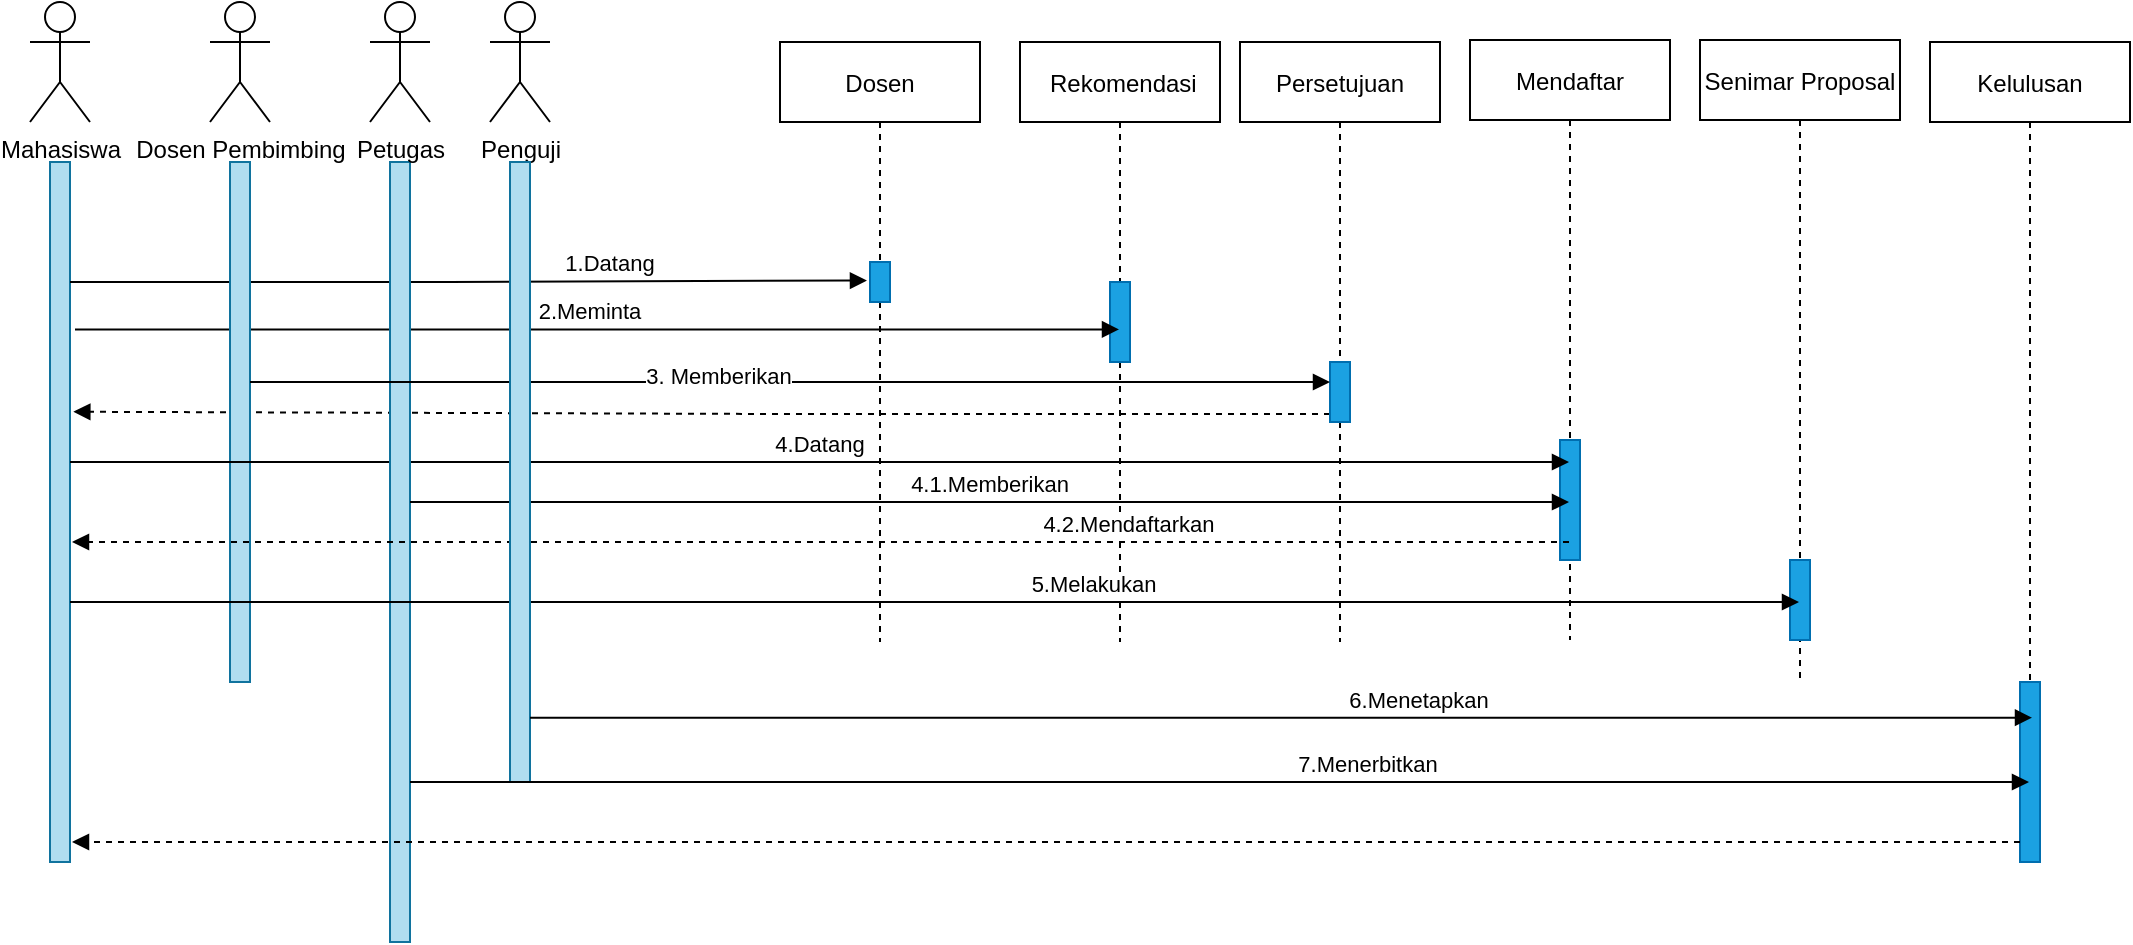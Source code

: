 <mxfile version="14.1.9" type="github" pages="3"><diagram id="kgpKYQtTHZ0yAKxKKP6v" name="sequence"><mxGraphModel dx="1422" dy="794" grid="1" gridSize="10" guides="1" tooltips="1" connect="1" arrows="1" fold="1" page="1" pageScale="1" pageWidth="850" pageHeight="1100" math="0" shadow="0"><root><mxCell id="0"/><mxCell id="1" parent="0"/><mxCell id="zy_zxXAssBgOV5R2Ux8j-31" value="Mahasiswa" style="shape=umlActor;verticalLabelPosition=bottom;verticalAlign=top;html=1;outlineConnect=0;" vertex="1" parent="1"><mxGeometry x="50" y="50" width="30" height="60" as="geometry"/></mxCell><mxCell id="zy_zxXAssBgOV5R2Ux8j-32" value="" style="points=[];perimeter=orthogonalPerimeter;rounded=0;shadow=0;strokeWidth=1;fillColor=#b1ddf0;strokeColor=#10739e;" vertex="1" parent="1"><mxGeometry x="60" y="130" width="10" height="350" as="geometry"/></mxCell><mxCell id="zy_zxXAssBgOV5R2Ux8j-33" value="1.Datang" style="verticalAlign=bottom;endArrow=block;shadow=0;strokeWidth=1;entryX=-0.152;entryY=0.462;entryDx=0;entryDy=0;entryPerimeter=0;" edge="1" parent="1" source="zy_zxXAssBgOV5R2Ux8j-32" target="zy_zxXAssBgOV5R2Ux8j-35"><mxGeometry x="0.355" relative="1" as="geometry"><mxPoint x="70" y="210.0" as="sourcePoint"/><mxPoint x="280" y="210" as="targetPoint"/><Array as="points"><mxPoint x="250" y="190"/></Array><mxPoint as="offset"/></mxGeometry></mxCell><mxCell id="zy_zxXAssBgOV5R2Ux8j-34" value="Dosen" style="shape=umlLifeline;perimeter=lifelinePerimeter;container=1;collapsible=0;recursiveResize=0;rounded=0;shadow=0;strokeWidth=1;" vertex="1" parent="1"><mxGeometry x="425" y="70" width="100" height="300" as="geometry"/></mxCell><mxCell id="zy_zxXAssBgOV5R2Ux8j-35" value="" style="points=[];perimeter=orthogonalPerimeter;rounded=0;shadow=0;strokeWidth=1;fillColor=#1ba1e2;strokeColor=#006EAF;fontColor=#ffffff;" vertex="1" parent="zy_zxXAssBgOV5R2Ux8j-34"><mxGeometry x="45" y="110" width="10" height="20" as="geometry"/></mxCell><mxCell id="zy_zxXAssBgOV5R2Ux8j-38" value=" Rekomendasi" style="shape=umlLifeline;perimeter=lifelinePerimeter;container=1;collapsible=0;recursiveResize=0;rounded=0;shadow=0;strokeWidth=1;" vertex="1" parent="1"><mxGeometry x="545" y="70" width="100" height="300" as="geometry"/></mxCell><mxCell id="zy_zxXAssBgOV5R2Ux8j-39" value="" style="points=[];perimeter=orthogonalPerimeter;rounded=0;shadow=0;strokeWidth=1;fillColor=#1ba1e2;strokeColor=#006EAF;fontColor=#ffffff;" vertex="1" parent="zy_zxXAssBgOV5R2Ux8j-38"><mxGeometry x="45" y="120" width="10" height="40" as="geometry"/></mxCell><mxCell id="zy_zxXAssBgOV5R2Ux8j-71" value="" style="verticalAlign=bottom;endArrow=block;shadow=0;strokeWidth=1;dashed=1;entryX=1.167;entryY=0.496;entryDx=0;entryDy=0;entryPerimeter=0;" edge="1" parent="zy_zxXAssBgOV5R2Ux8j-38"><mxGeometry x="-0.028" relative="1" as="geometry"><mxPoint x="155.0" y="186.0" as="sourcePoint"/><mxPoint x="-473.33" y="184.88" as="targetPoint"/><Array as="points"><mxPoint x="-119.5" y="186"/></Array><mxPoint as="offset"/></mxGeometry></mxCell><mxCell id="zy_zxXAssBgOV5R2Ux8j-40" value="2.Meminta" style="verticalAlign=bottom;endArrow=block;shadow=0;strokeWidth=1;exitX=1.25;exitY=0.282;exitDx=0;exitDy=0;exitPerimeter=0;" edge="1" parent="1"><mxGeometry x="-0.013" relative="1" as="geometry"><mxPoint x="72.5" y="213.7" as="sourcePoint"/><mxPoint x="594.5" y="213.7" as="targetPoint"/><mxPoint as="offset"/></mxGeometry></mxCell><mxCell id="zy_zxXAssBgOV5R2Ux8j-41" value="Dosen Pembimbing" style="shape=umlActor;verticalLabelPosition=bottom;verticalAlign=top;html=1;outlineConnect=0;" vertex="1" parent="1"><mxGeometry x="140" y="50" width="30" height="60" as="geometry"/></mxCell><mxCell id="zy_zxXAssBgOV5R2Ux8j-42" value="" style="points=[];perimeter=orthogonalPerimeter;rounded=0;shadow=0;strokeWidth=1;fillColor=#b1ddf0;strokeColor=#10739e;" vertex="1" parent="1"><mxGeometry x="150" y="130" width="10" height="260" as="geometry"/></mxCell><mxCell id="zy_zxXAssBgOV5R2Ux8j-43" value="Persetujuan" style="shape=umlLifeline;perimeter=lifelinePerimeter;container=1;collapsible=0;recursiveResize=0;rounded=0;shadow=0;strokeWidth=1;" vertex="1" parent="1"><mxGeometry x="655" y="70" width="100" height="300" as="geometry"/></mxCell><mxCell id="zy_zxXAssBgOV5R2Ux8j-44" value="" style="points=[];perimeter=orthogonalPerimeter;rounded=0;shadow=0;strokeWidth=1;fillColor=#1ba1e2;strokeColor=#006EAF;fontColor=#ffffff;" vertex="1" parent="zy_zxXAssBgOV5R2Ux8j-43"><mxGeometry x="45" y="160" width="10" height="30" as="geometry"/></mxCell><mxCell id="zy_zxXAssBgOV5R2Ux8j-47" value="Mendaftar" style="shape=umlLifeline;perimeter=lifelinePerimeter;container=1;collapsible=0;recursiveResize=0;rounded=0;shadow=0;strokeWidth=1;" vertex="1" parent="1"><mxGeometry x="770" y="69" width="100" height="300" as="geometry"/></mxCell><mxCell id="zy_zxXAssBgOV5R2Ux8j-48" value="" style="points=[];perimeter=orthogonalPerimeter;rounded=0;shadow=0;strokeWidth=1;fillColor=#1ba1e2;strokeColor=#006EAF;fontColor=#ffffff;" vertex="1" parent="zy_zxXAssBgOV5R2Ux8j-47"><mxGeometry x="45" y="200" width="10" height="60" as="geometry"/></mxCell><mxCell id="zy_zxXAssBgOV5R2Ux8j-49" value="4.Datang" style="verticalAlign=bottom;endArrow=block;shadow=0;strokeWidth=1;" edge="1" parent="1"><mxGeometry relative="1" as="geometry"><mxPoint x="70" y="280.0" as="sourcePoint"/><mxPoint x="819.5" y="280.0" as="targetPoint"/></mxGeometry></mxCell><mxCell id="zy_zxXAssBgOV5R2Ux8j-50" value="Penguji" style="shape=umlActor;verticalLabelPosition=bottom;verticalAlign=top;html=1;outlineConnect=0;" vertex="1" parent="1"><mxGeometry x="280" y="50" width="30" height="60" as="geometry"/></mxCell><mxCell id="zy_zxXAssBgOV5R2Ux8j-53" value="" style="points=[];perimeter=orthogonalPerimeter;rounded=0;shadow=0;strokeWidth=1;fillColor=#b1ddf0;strokeColor=#10739e;" vertex="1" parent="1"><mxGeometry x="230" y="130" width="10" height="390" as="geometry"/></mxCell><mxCell id="zy_zxXAssBgOV5R2Ux8j-54" value="4.1.Memberikan" style="verticalAlign=bottom;endArrow=block;shadow=0;strokeWidth=1;" edge="1" parent="1" target="zy_zxXAssBgOV5R2Ux8j-47"><mxGeometry relative="1" as="geometry"><mxPoint x="240" y="300" as="sourcePoint"/><mxPoint x="625" y="300" as="targetPoint"/></mxGeometry></mxCell><mxCell id="zy_zxXAssBgOV5R2Ux8j-55" value="Senimar Proposal" style="shape=umlLifeline;perimeter=lifelinePerimeter;container=1;collapsible=0;recursiveResize=0;rounded=0;shadow=0;strokeWidth=1;" vertex="1" parent="1"><mxGeometry x="885" y="69" width="100" height="321" as="geometry"/></mxCell><mxCell id="zy_zxXAssBgOV5R2Ux8j-56" value="" style="points=[];perimeter=orthogonalPerimeter;rounded=0;shadow=0;strokeWidth=1;fillColor=#1ba1e2;strokeColor=#006EAF;fontColor=#ffffff;" vertex="1" parent="zy_zxXAssBgOV5R2Ux8j-55"><mxGeometry x="45" y="260" width="10" height="40" as="geometry"/></mxCell><mxCell id="zy_zxXAssBgOV5R2Ux8j-57" value="4.2.Mendaftarkan" style="verticalAlign=bottom;endArrow=block;shadow=0;strokeWidth=1;dashed=1;" edge="1" parent="1" source="zy_zxXAssBgOV5R2Ux8j-47"><mxGeometry x="-0.412" relative="1" as="geometry"><mxPoint x="350" y="320" as="sourcePoint"/><mxPoint x="71" y="320" as="targetPoint"/><mxPoint as="offset"/></mxGeometry></mxCell><mxCell id="zy_zxXAssBgOV5R2Ux8j-62" value="5.Melakukan" style="verticalAlign=bottom;endArrow=block;shadow=0;strokeWidth=1;" edge="1" parent="1" target="zy_zxXAssBgOV5R2Ux8j-55"><mxGeometry x="0.184" relative="1" as="geometry"><mxPoint x="70" y="350.0" as="sourcePoint"/><mxPoint x="664.5" y="350.0" as="targetPoint"/><mxPoint as="offset"/></mxGeometry></mxCell><mxCell id="zy_zxXAssBgOV5R2Ux8j-70" value="" style="verticalAlign=bottom;endArrow=block;shadow=0;strokeWidth=1;" edge="1" parent="1" source="zy_zxXAssBgOV5R2Ux8j-42" target="zy_zxXAssBgOV5R2Ux8j-44"><mxGeometry x="-0.128" relative="1" as="geometry"><mxPoint x="160" y="259.66" as="sourcePoint"/><mxPoint x="590" y="259.58" as="targetPoint"/><mxPoint as="offset"/><Array as="points"><mxPoint x="670" y="240"/></Array></mxGeometry></mxCell><mxCell id="zy_zxXAssBgOV5R2Ux8j-72" value="3. Memberikan" style="edgeLabel;html=1;align=center;verticalAlign=middle;resizable=0;points=[];" vertex="1" connectable="0" parent="zy_zxXAssBgOV5R2Ux8j-70"><mxGeometry x="-0.136" y="3" relative="1" as="geometry"><mxPoint as="offset"/></mxGeometry></mxCell><mxCell id="zy_zxXAssBgOV5R2Ux8j-73" value="Petugas" style="shape=umlActor;verticalLabelPosition=bottom;verticalAlign=top;html=1;outlineConnect=0;" vertex="1" parent="1"><mxGeometry x="220" y="50" width="30" height="60" as="geometry"/></mxCell><mxCell id="zy_zxXAssBgOV5R2Ux8j-76" value="" style="points=[];perimeter=orthogonalPerimeter;rounded=0;shadow=0;strokeWidth=1;fillColor=#b1ddf0;strokeColor=#10739e;" vertex="1" parent="1"><mxGeometry x="290" y="130" width="10" height="310" as="geometry"/></mxCell><mxCell id="zy_zxXAssBgOV5R2Ux8j-77" value="Kelulusan" style="shape=umlLifeline;perimeter=lifelinePerimeter;container=1;collapsible=0;recursiveResize=0;rounded=0;shadow=0;strokeWidth=1;" vertex="1" parent="1"><mxGeometry x="1000" y="70" width="100" height="410" as="geometry"/></mxCell><mxCell id="zy_zxXAssBgOV5R2Ux8j-78" value="" style="points=[];perimeter=orthogonalPerimeter;rounded=0;shadow=0;strokeWidth=1;fillColor=#1ba1e2;strokeColor=#006EAF;fontColor=#ffffff;" vertex="1" parent="zy_zxXAssBgOV5R2Ux8j-77"><mxGeometry x="45" y="320" width="10" height="90" as="geometry"/></mxCell><mxCell id="zy_zxXAssBgOV5R2Ux8j-80" value="6.Menetapkan" style="verticalAlign=bottom;endArrow=block;shadow=0;strokeWidth=1;entryX=0.51;entryY=0.824;entryDx=0;entryDy=0;entryPerimeter=0;" edge="1" parent="1" source="zy_zxXAssBgOV5R2Ux8j-76" target="zy_zxXAssBgOV5R2Ux8j-77"><mxGeometry x="0.184" relative="1" as="geometry"><mxPoint x="300" y="390.0" as="sourcePoint"/><mxPoint x="1164.5" y="390.0" as="targetPoint"/><mxPoint as="offset"/></mxGeometry></mxCell><mxCell id="zy_zxXAssBgOV5R2Ux8j-81" value="" style="verticalAlign=bottom;endArrow=block;shadow=0;strokeWidth=1;dashed=1;" edge="1" parent="1" source="zy_zxXAssBgOV5R2Ux8j-78"><mxGeometry x="-0.412" relative="1" as="geometry"><mxPoint x="1049" y="510" as="sourcePoint"/><mxPoint x="71" y="470" as="targetPoint"/><mxPoint as="offset"/><Array as="points"><mxPoint x="790" y="470"/></Array></mxGeometry></mxCell><mxCell id="zy_zxXAssBgOV5R2Ux8j-82" value="7.Menerbitkan" style="verticalAlign=bottom;endArrow=block;shadow=0;strokeWidth=1;" edge="1" parent="1" source="zy_zxXAssBgOV5R2Ux8j-53" target="zy_zxXAssBgOV5R2Ux8j-77"><mxGeometry x="0.184" relative="1" as="geometry"><mxPoint x="240" y="470.0" as="sourcePoint"/><mxPoint x="991" y="470.0" as="targetPoint"/><mxPoint as="offset"/><Array as="points"><mxPoint x="980" y="440"/></Array></mxGeometry></mxCell></root></mxGraphModel></diagram><diagram id="Q_cYoHovoFu7DVZaOTZT" name="Use Case"><mxGraphModel dx="1422" dy="794" grid="1" gridSize="10" guides="1" tooltips="1" connect="1" arrows="1" fold="1" page="1" pageScale="1" pageWidth="850" pageHeight="1100" math="0" shadow="0"><root><mxCell id="D4lfUdRtqbxBlf9xajH3-0"/><mxCell id="D4lfUdRtqbxBlf9xajH3-1" parent="D4lfUdRtqbxBlf9xajH3-0"/><mxCell id="D4lfUdRtqbxBlf9xajH3-2" style="edgeStyle=orthogonalEdgeStyle;rounded=0;orthogonalLoop=1;jettySize=auto;html=1;exitX=0.5;exitY=0.5;exitDx=0;exitDy=0;exitPerimeter=0;strokeColor=none;" edge="1" parent="D4lfUdRtqbxBlf9xajH3-1" source="D4lfUdRtqbxBlf9xajH3-3"><mxGeometry relative="1" as="geometry"><mxPoint x="400" y="170" as="targetPoint"/></mxGeometry></mxCell><mxCell id="D4lfUdRtqbxBlf9xajH3-3" value="Mahasiswa" style="shape=umlActor;verticalLabelPosition=bottom;verticalAlign=top;html=1;fillColor=none;" vertex="1" parent="D4lfUdRtqbxBlf9xajH3-1"><mxGeometry x="50" y="360" width="70" height="130" as="geometry"/></mxCell><mxCell id="D4lfUdRtqbxBlf9xajH3-4" value="Dosen 1" style="shape=umlActor;verticalLabelPosition=bottom;verticalAlign=top;html=1;" vertex="1" parent="D4lfUdRtqbxBlf9xajH3-1"><mxGeometry x="730" y="170" width="40" height="80" as="geometry"/></mxCell><mxCell id="D4lfUdRtqbxBlf9xajH3-5" value="Dosen 2" style="shape=umlActor;verticalLabelPosition=bottom;verticalAlign=top;html=1;" vertex="1" parent="D4lfUdRtqbxBlf9xajH3-1"><mxGeometry x="730" y="320" width="40" height="80" as="geometry"/></mxCell><mxCell id="D4lfUdRtqbxBlf9xajH3-6" value="Rekomdasi" style="ellipse;whiteSpace=wrap;html=1;" vertex="1" parent="D4lfUdRtqbxBlf9xajH3-1"><mxGeometry x="375" y="50" width="140" height="70" as="geometry"/></mxCell><mxCell id="D4lfUdRtqbxBlf9xajH3-7" value="" style="rounded=0;whiteSpace=wrap;html=1;strokeColor=#000000;fillColor=none;" vertex="1" parent="D4lfUdRtqbxBlf9xajH3-1"><mxGeometry x="225" y="20" width="440" height="680" as="geometry"/></mxCell><mxCell id="D4lfUdRtqbxBlf9xajH3-8" value="" style="endArrow=none;html=1;entryX=0.018;entryY=0.666;entryDx=0;entryDy=0;exitX=0.498;exitY=0.663;exitDx=0;exitDy=0;exitPerimeter=0;entryPerimeter=0;" edge="1" parent="D4lfUdRtqbxBlf9xajH3-1" source="D4lfUdRtqbxBlf9xajH3-3" target="D4lfUdRtqbxBlf9xajH3-6"><mxGeometry relative="1" as="geometry"><mxPoint x="80" y="440" as="sourcePoint"/><mxPoint x="425" y="455" as="targetPoint"/></mxGeometry></mxCell><mxCell id="D4lfUdRtqbxBlf9xajH3-9" value="" style="endArrow=none;html=1;entryX=0.993;entryY=0.666;entryDx=0;entryDy=0;entryPerimeter=0;" edge="1" parent="D4lfUdRtqbxBlf9xajH3-1" source="D4lfUdRtqbxBlf9xajH3-4" target="D4lfUdRtqbxBlf9xajH3-6"><mxGeometry relative="1" as="geometry"><mxPoint x="330.0" y="499.57" as="sourcePoint"/><mxPoint x="622.66" y="170.0" as="targetPoint"/></mxGeometry></mxCell><mxCell id="D4lfUdRtqbxBlf9xajH3-10" value="" style="endArrow=none;html=1;entryX=0.976;entryY=0.716;entryDx=0;entryDy=0;entryPerimeter=0;" edge="1" parent="D4lfUdRtqbxBlf9xajH3-1" source="D4lfUdRtqbxBlf9xajH3-5" target="D4lfUdRtqbxBlf9xajH3-6"><mxGeometry relative="1" as="geometry"><mxPoint x="675.98" y="225.466" as="sourcePoint"/><mxPoint x="460" y="140.0" as="targetPoint"/></mxGeometry></mxCell><mxCell id="D4lfUdRtqbxBlf9xajH3-11" value="Petugas" style="shape=umlActor;verticalLabelPosition=bottom;verticalAlign=top;html=1;strokeColor=#000000;fillColor=none;" vertex="1" parent="D4lfUdRtqbxBlf9xajH3-1"><mxGeometry x="730" y="470" width="30" height="60" as="geometry"/></mxCell><mxCell id="D4lfUdRtqbxBlf9xajH3-12" value="Mendaftar" style="ellipse;whiteSpace=wrap;html=1;strokeColor=#000000;fillColor=none;" vertex="1" parent="D4lfUdRtqbxBlf9xajH3-1"><mxGeometry x="385" y="130" width="140" height="70" as="geometry"/></mxCell><mxCell id="D4lfUdRtqbxBlf9xajH3-13" value="" style="endArrow=none;html=1;" edge="1" parent="D4lfUdRtqbxBlf9xajH3-1" target="D4lfUdRtqbxBlf9xajH3-12"><mxGeometry relative="1" as="geometry"><mxPoint x="90" y="440" as="sourcePoint"/><mxPoint x="452.66" y="240.0" as="targetPoint"/></mxGeometry></mxCell><mxCell id="D4lfUdRtqbxBlf9xajH3-14" value="" style="endArrow=none;html=1;exitX=0;exitY=0.333;exitDx=0;exitDy=0;exitPerimeter=0;" edge="1" parent="D4lfUdRtqbxBlf9xajH3-1" source="D4lfUdRtqbxBlf9xajH3-11" target="D4lfUdRtqbxBlf9xajH3-12"><mxGeometry relative="1" as="geometry"><mxPoint x="160.0" y="569.57" as="sourcePoint"/><mxPoint x="452.66" y="240.0" as="targetPoint"/></mxGeometry></mxCell><mxCell id="D4lfUdRtqbxBlf9xajH3-15" value="Senimar Proposal" style="ellipse;whiteSpace=wrap;html=1;strokeColor=#000000;fillColor=none;" vertex="1" parent="D4lfUdRtqbxBlf9xajH3-1"><mxGeometry x="375" y="315" width="140" height="70" as="geometry"/></mxCell><mxCell id="D4lfUdRtqbxBlf9xajH3-16" value="" style="endArrow=none;html=1;" edge="1" parent="D4lfUdRtqbxBlf9xajH3-1" target="D4lfUdRtqbxBlf9xajH3-15"><mxGeometry relative="1" as="geometry"><mxPoint x="90" y="440" as="sourcePoint"/><mxPoint x="424.966" y="259.996" as="targetPoint"/></mxGeometry></mxCell><mxCell id="D4lfUdRtqbxBlf9xajH3-17" value="" style="endArrow=none;html=1;" edge="1" parent="D4lfUdRtqbxBlf9xajH3-1" target="D4lfUdRtqbxBlf9xajH3-15"><mxGeometry relative="1" as="geometry"><mxPoint x="730" y="340" as="sourcePoint"/><mxPoint x="400.799" y="327.149" as="targetPoint"/></mxGeometry></mxCell><mxCell id="D4lfUdRtqbxBlf9xajH3-18" value="" style="endArrow=none;html=1;entryX=1;entryY=0.5;entryDx=0;entryDy=0;" edge="1" parent="D4lfUdRtqbxBlf9xajH3-1" target="D4lfUdRtqbxBlf9xajH3-15"><mxGeometry relative="1" as="geometry"><mxPoint x="730" y="200" as="sourcePoint"/><mxPoint x="520" y="280" as="targetPoint"/></mxGeometry></mxCell><mxCell id="D4lfUdRtqbxBlf9xajH3-19" value="" style="endArrow=none;html=1;" edge="1" parent="D4lfUdRtqbxBlf9xajH3-1"><mxGeometry relative="1" as="geometry"><mxPoint x="730" y="490" as="sourcePoint"/><mxPoint x="510" y="370" as="targetPoint"/></mxGeometry></mxCell><mxCell id="D4lfUdRtqbxBlf9xajH3-20" value="Penetapkan kelulusan&amp;nbsp;" style="ellipse;whiteSpace=wrap;html=1;strokeColor=#000000;fillColor=none;" vertex="1" parent="D4lfUdRtqbxBlf9xajH3-1"><mxGeometry x="375" y="400" width="140" height="70" as="geometry"/></mxCell><mxCell id="D4lfUdRtqbxBlf9xajH3-21" value="" style="endArrow=none;html=1;entryX=1;entryY=0;entryDx=0;entryDy=0;exitX=0;exitY=1;exitDx=0;exitDy=0;exitPerimeter=0;" edge="1" parent="D4lfUdRtqbxBlf9xajH3-1" source="D4lfUdRtqbxBlf9xajH3-26" target="D4lfUdRtqbxBlf9xajH3-20"><mxGeometry relative="1" as="geometry"><mxPoint x="730" y="200" as="sourcePoint"/><mxPoint x="525" y="305.0" as="targetPoint"/></mxGeometry></mxCell><mxCell id="D4lfUdRtqbxBlf9xajH3-22" value="Menerbitkan kelulusan&amp;nbsp;" style="ellipse;whiteSpace=wrap;html=1;strokeColor=#000000;fillColor=none;" vertex="1" parent="D4lfUdRtqbxBlf9xajH3-1"><mxGeometry x="370" y="490" width="140" height="70" as="geometry"/></mxCell><mxCell id="D4lfUdRtqbxBlf9xajH3-23" value="" style="endArrow=none;html=1;entryX=0.983;entryY=0.615;entryDx=0;entryDy=0;entryPerimeter=0;" edge="1" parent="D4lfUdRtqbxBlf9xajH3-1" target="D4lfUdRtqbxBlf9xajH3-22"><mxGeometry relative="1" as="geometry"><mxPoint x="720" y="490" as="sourcePoint"/><mxPoint x="520.52" y="321.87" as="targetPoint"/></mxGeometry></mxCell><mxCell id="D4lfUdRtqbxBlf9xajH3-24" value="Penjadwal" style="ellipse;whiteSpace=wrap;html=1;strokeColor=#000000;fillColor=none;" vertex="1" parent="D4lfUdRtqbxBlf9xajH3-1"><mxGeometry x="385" y="230" width="120" height="50" as="geometry"/></mxCell><mxCell id="D4lfUdRtqbxBlf9xajH3-25" value="" style="endArrow=none;html=1;entryX=1;entryY=0.5;entryDx=0;entryDy=0;" edge="1" parent="D4lfUdRtqbxBlf9xajH3-1" target="D4lfUdRtqbxBlf9xajH3-24"><mxGeometry relative="1" as="geometry"><mxPoint x="740" y="500.0" as="sourcePoint"/><mxPoint x="520.52" y="376.87" as="targetPoint"/></mxGeometry></mxCell><mxCell id="D4lfUdRtqbxBlf9xajH3-26" value="Penguji" style="shape=umlActor;verticalLabelPosition=bottom;verticalAlign=top;html=1;" vertex="1" parent="D4lfUdRtqbxBlf9xajH3-1"><mxGeometry x="725" y="40" width="40" height="80" as="geometry"/></mxCell><mxCell id="D4lfUdRtqbxBlf9xajH3-27" value="" style="endArrow=none;html=1;entryX=1;entryY=0;entryDx=0;entryDy=0;exitX=0;exitY=1;exitDx=0;exitDy=0;exitPerimeter=0;" edge="1" parent="D4lfUdRtqbxBlf9xajH3-1" target="D4lfUdRtqbxBlf9xajH3-15"><mxGeometry relative="1" as="geometry"><mxPoint x="735" y="130" as="sourcePoint"/><mxPoint x="504.497" y="420.251" as="targetPoint"/></mxGeometry></mxCell></root></mxGraphModel></diagram><diagram id="buMAD8BeVU4wLAdfmqL6" name="flowcart"><mxGraphModel dx="1422" dy="794" grid="1" gridSize="10" guides="1" tooltips="1" connect="1" arrows="1" fold="1" page="1" pageScale="1" pageWidth="850" pageHeight="1100" math="0" shadow="0"><root><mxCell id="26G20qXsZMIUZzPbg_Ht-0"/><mxCell id="26G20qXsZMIUZzPbg_Ht-1" parent="26G20qXsZMIUZzPbg_Ht-0"/></root></mxGraphModel></diagram></mxfile>